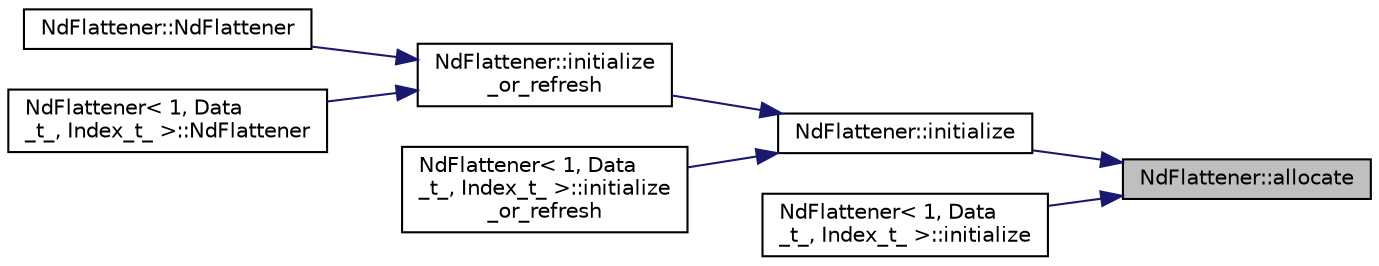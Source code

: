 digraph "NdFlattener::allocate"
{
 // LATEX_PDF_SIZE
  edge [fontname="Helvetica",fontsize="10",labelfontname="Helvetica",labelfontsize="10"];
  node [fontname="Helvetica",fontsize="10",shape=record];
  rankdir="RL";
  Node1 [label="NdFlattener::allocate",height=0.2,width=0.4,color="black", fillcolor="grey75", style="filled", fontcolor="black",tooltip="Allocate the indices array after nNodes has been determined."];
  Node1 -> Node2 [dir="back",color="midnightblue",fontsize="10",style="solid",fontname="Helvetica"];
  Node2 [label="NdFlattener::initialize",height=0.2,width=0.4,color="black", fillcolor="white", style="filled",URL="$classNdFlattener.html#a9fbea31e5e243896c09dba9e5be5e6ac",tooltip="Initialize from a 'recursive function'."];
  Node2 -> Node3 [dir="back",color="midnightblue",fontsize="10",style="solid",fontname="Helvetica"];
  Node3 [label="NdFlattener::initialize\l_or_refresh",height=0.2,width=0.4,color="black", fillcolor="white", style="filled",URL="$classNdFlattener.html#a717d433dd817509475ec6d32527840cc",tooltip="Initialize or refresh the NdFlattener."];
  Node3 -> Node4 [dir="back",color="midnightblue",fontsize="10",style="solid",fontname="Helvetica"];
  Node4 [label="NdFlattener::NdFlattener",height=0.2,width=0.4,color="black", fillcolor="white", style="filled",URL="$classNdFlattener.html#a910a18f5141706d40e64957ed1652ba5",tooltip="Constructor which calls initialize_or_refresh."];
  Node3 -> Node5 [dir="back",color="midnightblue",fontsize="10",style="solid",fontname="Helvetica"];
  Node5 [label="NdFlattener\< 1, Data\l_t_, Index_t_ \>::NdFlattener",height=0.2,width=0.4,color="black", fillcolor="white", style="filled",URL="$classNdFlattener_3_011_00_01Data__t___00_01Index__t___01_4.html#a9df400fffc029b03d912f4860afc89c7",tooltip=" "];
  Node2 -> Node6 [dir="back",color="midnightblue",fontsize="10",style="solid",fontname="Helvetica"];
  Node6 [label="NdFlattener\< 1, Data\l_t_, Index_t_ \>::initialize\l_or_refresh",height=0.2,width=0.4,color="black", fillcolor="white", style="filled",URL="$classNdFlattener_3_011_00_01Data__t___00_01Index__t___01_4.html#a1ed58eba72715577c835b35128fe8540",tooltip=" "];
  Node1 -> Node7 [dir="back",color="midnightblue",fontsize="10",style="solid",fontname="Helvetica"];
  Node7 [label="NdFlattener\< 1, Data\l_t_, Index_t_ \>::initialize",height=0.2,width=0.4,color="black", fillcolor="white", style="filled",URL="$classNdFlattener_3_011_00_01Data__t___00_01Index__t___01_4.html#aef5dcd681c9b50870c37d0004707090a",tooltip=" "];
}
